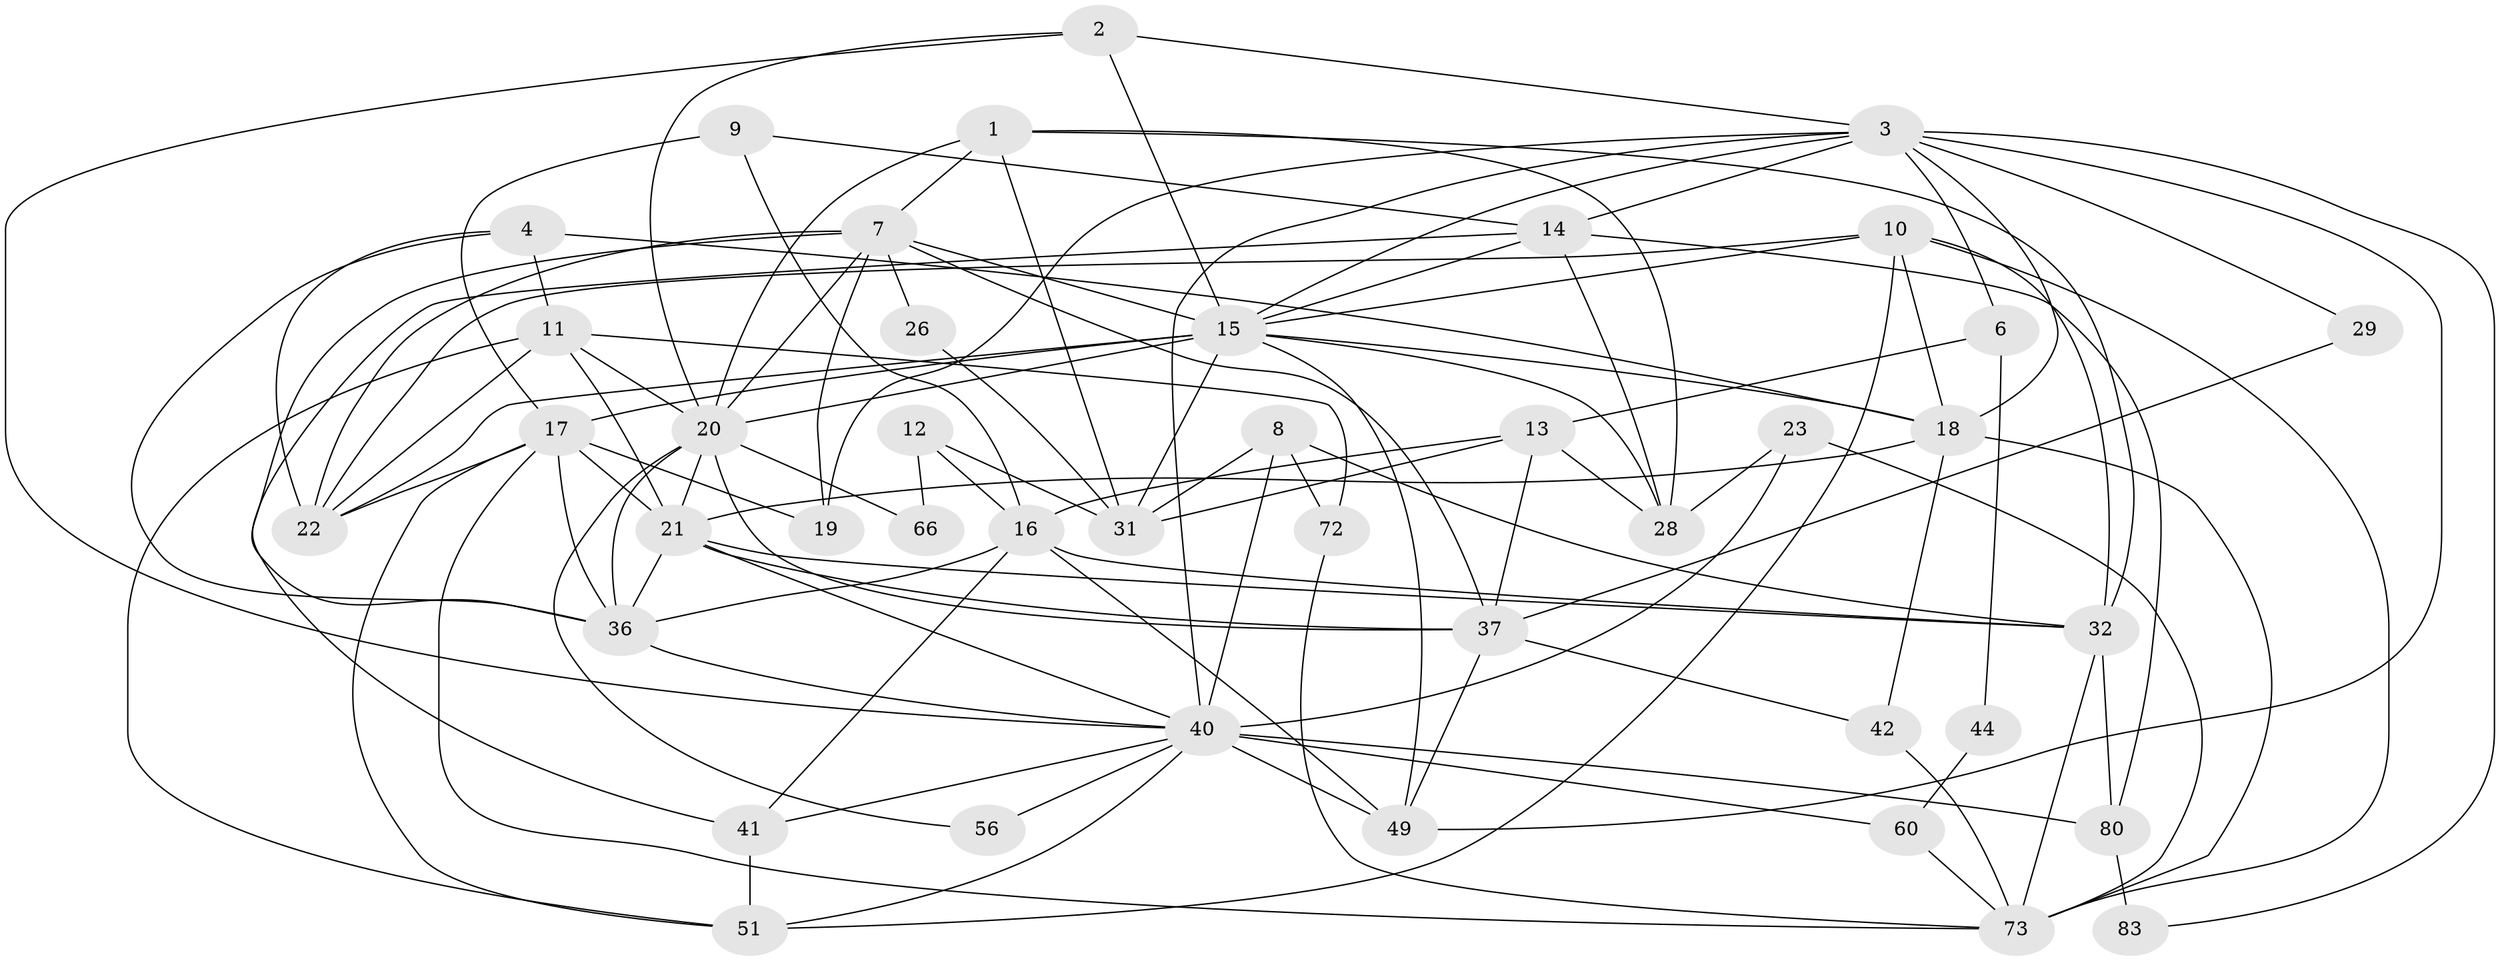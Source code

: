 // original degree distribution, {5: 0.17647058823529413, 4: 0.29411764705882354, 7: 0.058823529411764705, 3: 0.23529411764705882, 2: 0.15294117647058825, 6: 0.07058823529411765, 8: 0.011764705882352941}
// Generated by graph-tools (version 1.1) at 2025/14/03/09/25 04:14:58]
// undirected, 42 vertices, 111 edges
graph export_dot {
graph [start="1"]
  node [color=gray90,style=filled];
  1;
  2 [super="+35"];
  3 [super="+65+5"];
  4;
  6;
  7 [super="+25+48+70"];
  8 [super="+58"];
  9;
  10 [super="+50+27"];
  11 [super="+33"];
  12;
  13 [super="+78"];
  14 [super="+52"];
  15 [super="+84+67"];
  16 [super="+30"];
  17 [super="+34+54"];
  18 [super="+53"];
  19 [super="+55"];
  20 [super="+24+57"];
  21 [super="+76+39"];
  22 [super="+43"];
  23;
  26;
  28 [super="+63"];
  29;
  31 [super="+46"];
  32 [super="+68"];
  36 [super="+38"];
  37 [super="+79"];
  40 [super="+47+64+61"];
  41 [super="+82"];
  42;
  44;
  49 [super="+75"];
  51 [super="+71"];
  56;
  60;
  66;
  72;
  73 [super="+74"];
  80;
  83;
  1 -- 31;
  1 -- 7;
  1 -- 28;
  1 -- 32;
  1 -- 20;
  2 -- 3;
  2 -- 40;
  2 -- 15 [weight=2];
  2 -- 20;
  3 -- 40;
  3 -- 29;
  3 -- 15 [weight=2];
  3 -- 18 [weight=2];
  3 -- 83;
  3 -- 19;
  3 -- 6;
  3 -- 14;
  3 -- 49;
  4 -- 11;
  4 -- 18;
  4 -- 22;
  4 -- 36;
  6 -- 44;
  6 -- 13;
  7 -- 22;
  7 -- 19 [weight=2];
  7 -- 26;
  7 -- 37 [weight=2];
  7 -- 36;
  7 -- 15;
  7 -- 20;
  8 -- 40;
  8 -- 72;
  8 -- 32;
  8 -- 31;
  9 -- 14;
  9 -- 16;
  9 -- 17;
  10 -- 32 [weight=2];
  10 -- 73 [weight=2];
  10 -- 51;
  10 -- 18;
  10 -- 22;
  10 -- 15;
  11 -- 22;
  11 -- 21;
  11 -- 51;
  11 -- 72;
  11 -- 20 [weight=2];
  12 -- 31;
  12 -- 66;
  12 -- 16;
  13 -- 37 [weight=2];
  13 -- 31;
  13 -- 28;
  13 -- 16;
  14 -- 80;
  14 -- 41;
  14 -- 28;
  14 -- 15;
  15 -- 31 [weight=2];
  15 -- 28;
  15 -- 18;
  15 -- 22;
  15 -- 49;
  15 -- 20;
  15 -- 17;
  16 -- 41;
  16 -- 36;
  16 -- 32;
  16 -- 49;
  17 -- 51;
  17 -- 19;
  17 -- 73 [weight=2];
  17 -- 21;
  17 -- 36;
  17 -- 22;
  18 -- 21 [weight=2];
  18 -- 42;
  18 -- 73;
  20 -- 66 [weight=2];
  20 -- 37;
  20 -- 21;
  20 -- 56;
  20 -- 36;
  21 -- 37;
  21 -- 40;
  21 -- 36;
  21 -- 32;
  23 -- 73;
  23 -- 40;
  23 -- 28;
  26 -- 31;
  29 -- 37;
  32 -- 73;
  32 -- 80;
  36 -- 40;
  37 -- 42;
  37 -- 49;
  40 -- 51;
  40 -- 80;
  40 -- 56;
  40 -- 41;
  40 -- 49 [weight=2];
  40 -- 60;
  41 -- 51;
  42 -- 73;
  44 -- 60;
  60 -- 73;
  72 -- 73;
  80 -- 83;
}
